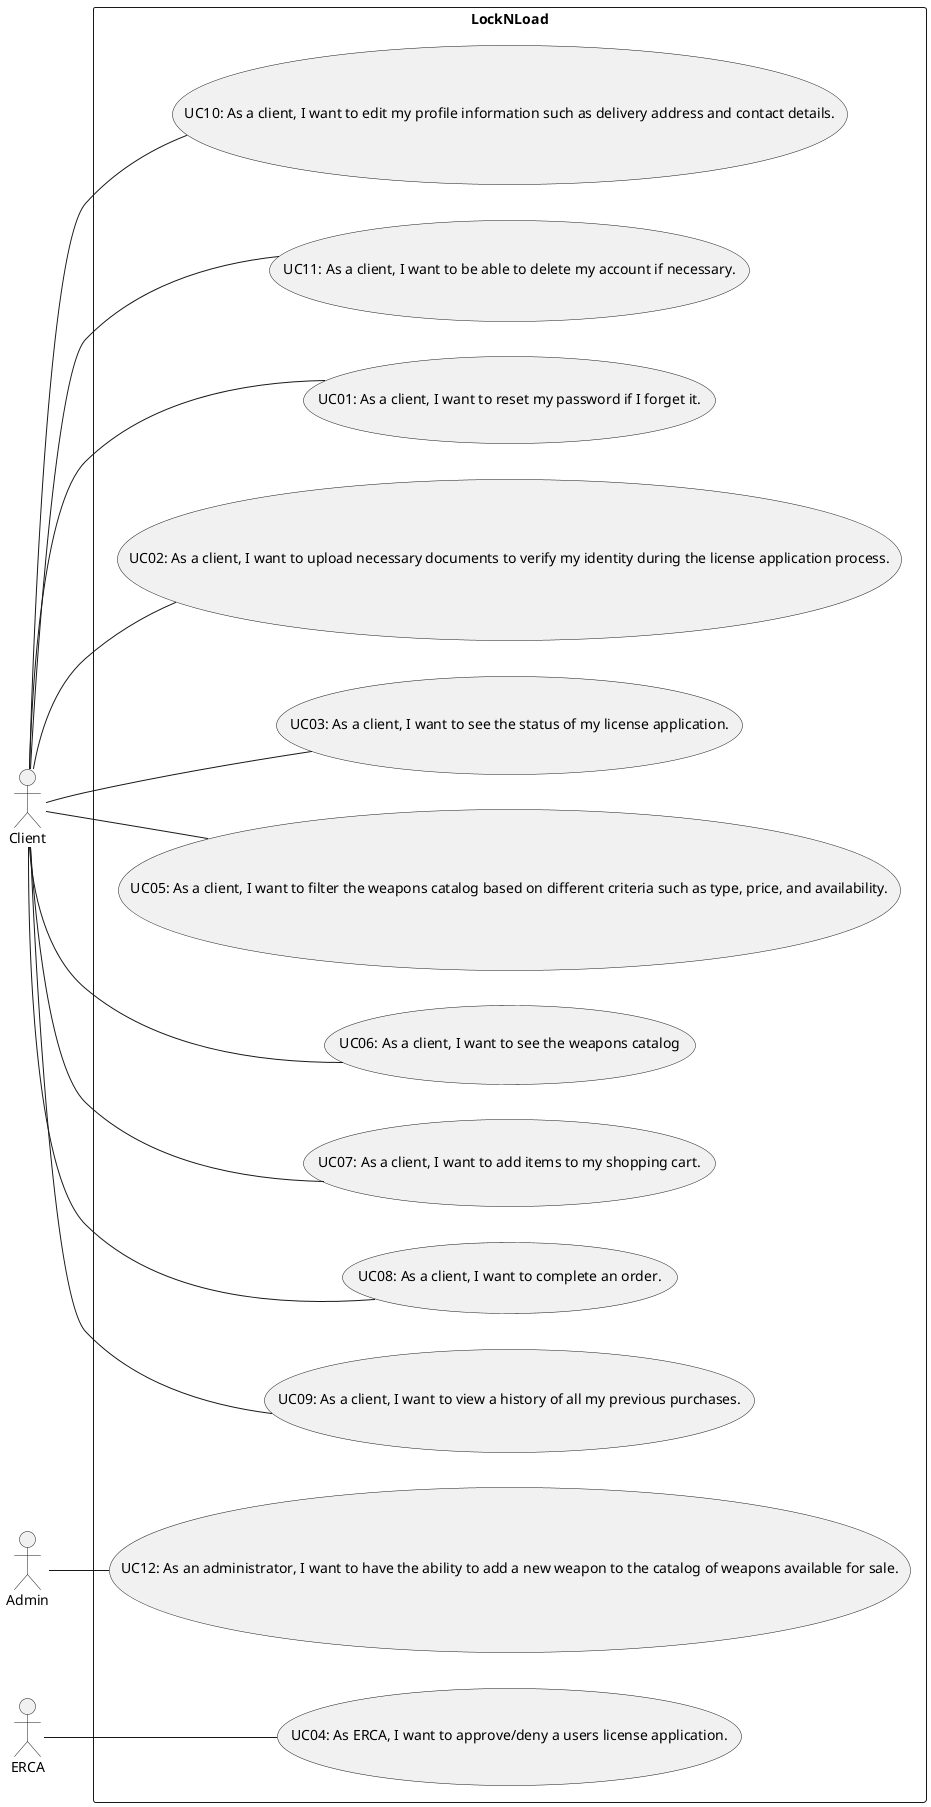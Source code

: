 @startuml
'https://plantuml.com/use-case-diagram
left to right direction

actor "Client" as CLI
actor "Admin" as ADM
actor "ERCA" as ERC


rectangle LockNLoad{


usecase "UC01: As a client, I want to reset my password if I forget it." as UC01
usecase "UC02: As a client, I want to upload necessary documents to verify my identity during the license application process." as UC02
usecase "UC03: As a client, I want to see the status of my license application." as UC03
usecase "UC04: As ERCA, I want to approve/deny a users license application." as UC04
usecase "UC05: As a client, I want to filter the weapons catalog based on different criteria such as type, price, and availability." as UC05
usecase "UC06: As a client, I want to see the weapons catalog" as UC06
usecase "UC07: As a client, I want to add items to my shopping cart." as UC07
usecase "UC08: As a client, I want to complete an order." as UC08
usecase "UC09: As a client, I want to view a history of all my previous purchases." as UC09
usecase "UC10: As a client, I want to edit my profile information such as delivery address and contact details." as UC10
usecase "UC11: As a client, I want to be able to delete my account if necessary." as UC11
usecase "UC12: As an administrator, I want to have the ability to add a new weapon to the catalog of weapons available for sale." as UC12
}

CLI -- UC01
CLI -- UC02
CLI -- UC03
ERC -- UC04
CLI -- UC05
CLI -- UC06
CLI -- UC07
CLI -- UC08
CLI -- UC09
CLI -- UC10
CLI -- UC11
ADM -- UC12





@enduml